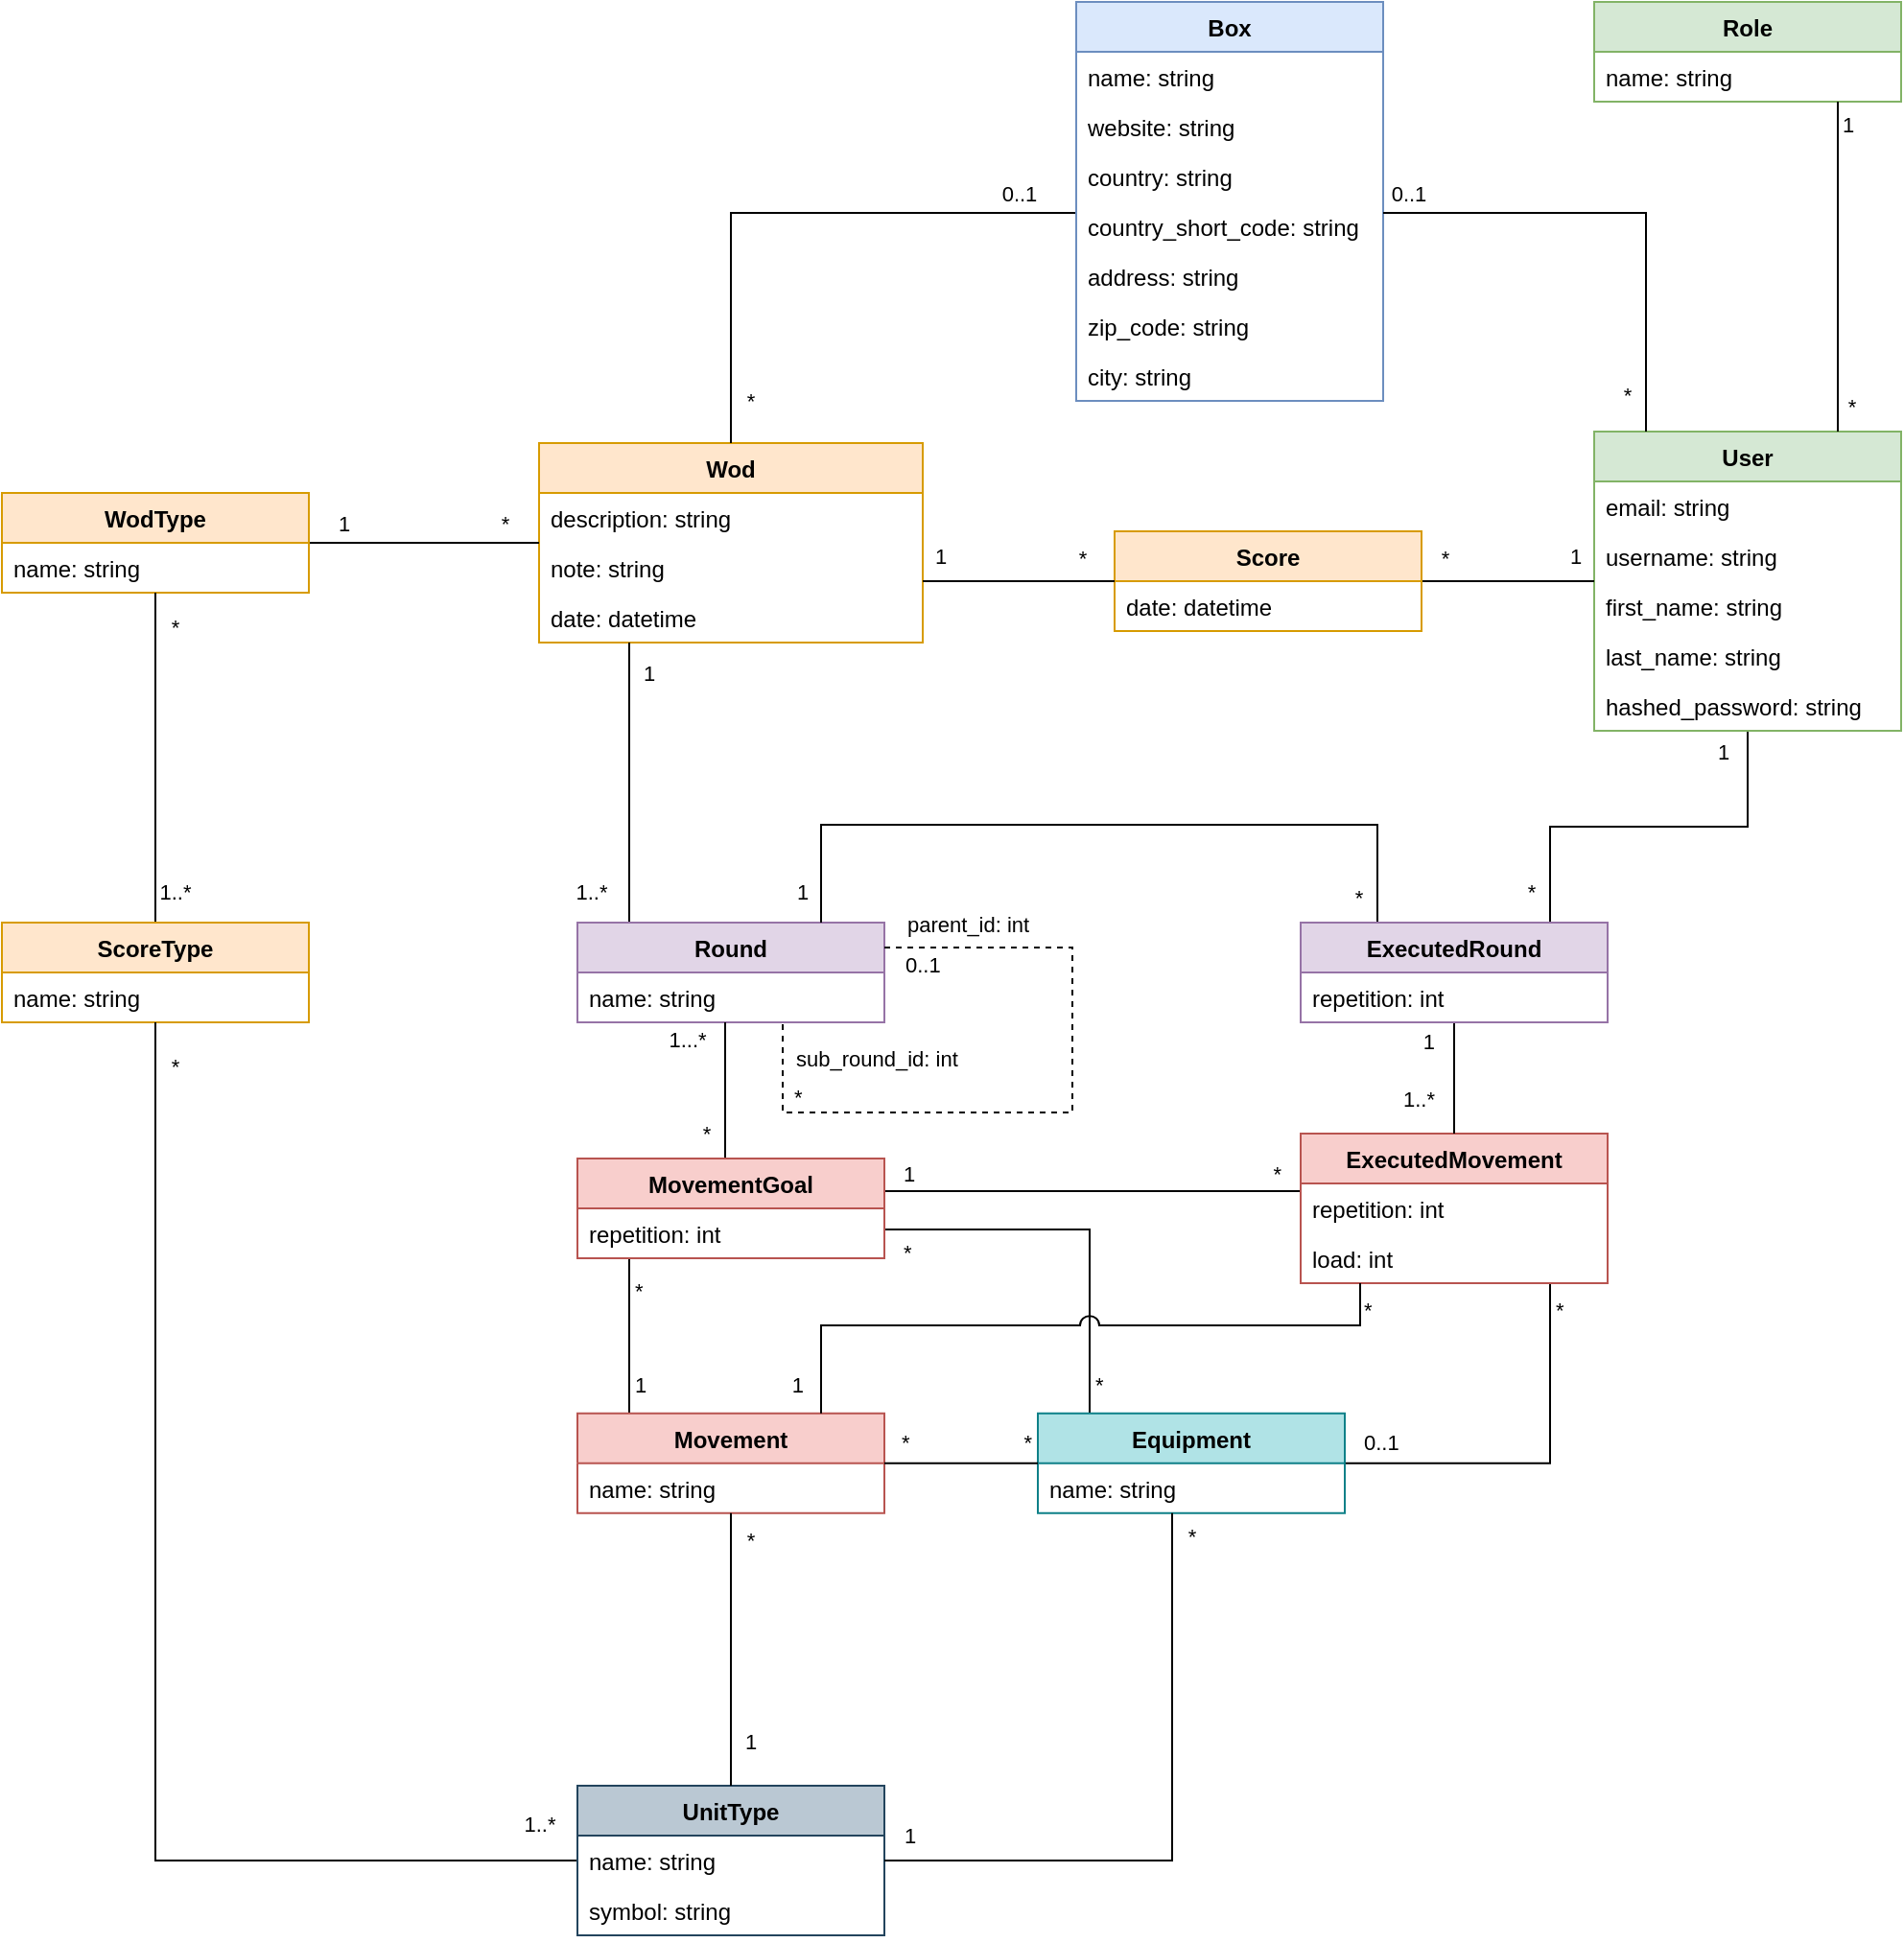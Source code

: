 <mxfile version="14.5.1" type="device"><diagram id="C5RBs43oDa-KdzZeNtuy" name="Page-1"><mxGraphModel dx="2031" dy="1376" grid="1" gridSize="10" guides="1" tooltips="1" connect="1" arrows="1" fold="0" page="1" pageScale="1" pageWidth="1654" pageHeight="1169" math="0" shadow="0"><root><mxCell id="WIyWlLk6GJQsqaUBKTNV-0"/><mxCell id="WIyWlLk6GJQsqaUBKTNV-1" parent="WIyWlLk6GJQsqaUBKTNV-0"/><mxCell id="kVTkiIxJl38OrssJOsB5-0" value="Wod" style="swimlane;fontStyle=1;align=center;verticalAlign=top;childLayout=stackLayout;horizontal=1;startSize=26;horizontalStack=0;resizeParent=1;resizeParentMax=0;resizeLast=0;collapsible=1;marginBottom=0;fillColor=#ffe6cc;strokeColor=#d79b00;" parent="WIyWlLk6GJQsqaUBKTNV-1" vertex="1"><mxGeometry x="612" y="311" width="200" height="104" as="geometry"/></mxCell><mxCell id="kVTkiIxJl38OrssJOsB5-1" value="description: string" style="text;strokeColor=none;fillColor=none;align=left;verticalAlign=top;spacingLeft=4;spacingRight=4;overflow=hidden;rotatable=0;points=[[0,0.5],[1,0.5]];portConstraint=eastwest;" parent="kVTkiIxJl38OrssJOsB5-0" vertex="1"><mxGeometry y="26" width="200" height="26" as="geometry"/></mxCell><mxCell id="kVTkiIxJl38OrssJOsB5-5" value="note: string" style="text;strokeColor=none;fillColor=none;align=left;verticalAlign=top;spacingLeft=4;spacingRight=4;overflow=hidden;rotatable=0;points=[[0,0.5],[1,0.5]];portConstraint=eastwest;" parent="kVTkiIxJl38OrssJOsB5-0" vertex="1"><mxGeometry y="52" width="200" height="26" as="geometry"/></mxCell><mxCell id="kVTkiIxJl38OrssJOsB5-6" value="date: datetime" style="text;strokeColor=none;fillColor=none;align=left;verticalAlign=top;spacingLeft=4;spacingRight=4;overflow=hidden;rotatable=0;points=[[0,0.5],[1,0.5]];portConstraint=eastwest;" parent="kVTkiIxJl38OrssJOsB5-0" vertex="1"><mxGeometry y="78" width="200" height="26" as="geometry"/></mxCell><mxCell id="kVTkiIxJl38OrssJOsB5-22" style="edgeStyle=orthogonalEdgeStyle;rounded=0;orthogonalLoop=1;jettySize=auto;html=1;endArrow=none;endFill=0;" parent="WIyWlLk6GJQsqaUBKTNV-1" source="kVTkiIxJl38OrssJOsB5-7" target="kVTkiIxJl38OrssJOsB5-0" edge="1"><mxGeometry relative="1" as="geometry"/></mxCell><mxCell id="kVTkiIxJl38OrssJOsB5-60" value="*" style="edgeLabel;html=1;align=center;verticalAlign=middle;resizable=0;points=[];" parent="kVTkiIxJl38OrssJOsB5-22" vertex="1" connectable="0"><mxGeometry x="0.764" y="1" relative="1" as="geometry"><mxPoint x="-4" y="-9" as="offset"/></mxGeometry></mxCell><mxCell id="kVTkiIxJl38OrssJOsB5-61" value="1" style="edgeLabel;html=1;align=center;verticalAlign=middle;resizable=0;points=[];" parent="kVTkiIxJl38OrssJOsB5-22" vertex="1" connectable="0"><mxGeometry x="-0.712" y="-1" relative="1" as="geometry"><mxPoint y="-11" as="offset"/></mxGeometry></mxCell><mxCell id="kVTkiIxJl38OrssJOsB5-7" value="WodType" style="swimlane;fontStyle=1;align=center;verticalAlign=top;childLayout=stackLayout;horizontal=1;startSize=26;horizontalStack=0;resizeParent=1;resizeParentMax=0;resizeLast=0;collapsible=1;marginBottom=0;fillColor=#ffe6cc;strokeColor=#d79b00;" parent="WIyWlLk6GJQsqaUBKTNV-1" vertex="1"><mxGeometry x="332" y="337" width="160" height="52" as="geometry"/></mxCell><mxCell id="kVTkiIxJl38OrssJOsB5-8" value="name: string" style="text;strokeColor=none;fillColor=none;align=left;verticalAlign=top;spacingLeft=4;spacingRight=4;overflow=hidden;rotatable=0;points=[[0,0.5],[1,0.5]];portConstraint=eastwest;" parent="kVTkiIxJl38OrssJOsB5-7" vertex="1"><mxGeometry y="26" width="160" height="26" as="geometry"/></mxCell><mxCell id="kVTkiIxJl38OrssJOsB5-21" style="edgeStyle=orthogonalEdgeStyle;rounded=0;orthogonalLoop=1;jettySize=auto;html=1;endArrow=none;endFill=0;" parent="WIyWlLk6GJQsqaUBKTNV-1" source="kVTkiIxJl38OrssJOsB5-11" target="kVTkiIxJl38OrssJOsB5-0" edge="1"><mxGeometry relative="1" as="geometry"><Array as="points"><mxPoint x="659" y="480"/><mxPoint x="659" y="480"/></Array></mxGeometry></mxCell><mxCell id="kVTkiIxJl38OrssJOsB5-66" value="1..*" style="edgeLabel;html=1;align=center;verticalAlign=middle;resizable=0;points=[];imageVerticalAlign=top;imageAspect=1;" parent="kVTkiIxJl38OrssJOsB5-21" vertex="1" connectable="0"><mxGeometry x="-0.776" relative="1" as="geometry"><mxPoint x="-20.03" as="offset"/></mxGeometry></mxCell><mxCell id="kVTkiIxJl38OrssJOsB5-67" value="1" style="edgeLabel;html=1;align=center;verticalAlign=middle;resizable=0;points=[];" parent="kVTkiIxJl38OrssJOsB5-21" vertex="1" connectable="0"><mxGeometry x="0.781" y="-1" relative="1" as="geometry"><mxPoint x="9" as="offset"/></mxGeometry></mxCell><mxCell id="kVTkiIxJl38OrssJOsB5-11" value="Round" style="swimlane;fontStyle=1;align=center;verticalAlign=top;childLayout=stackLayout;horizontal=1;startSize=26;horizontalStack=0;resizeParent=1;resizeParentMax=0;resizeLast=0;collapsible=1;marginBottom=0;fillColor=#e1d5e7;strokeColor=#9673a6;" parent="WIyWlLk6GJQsqaUBKTNV-1" vertex="1"><mxGeometry x="632" y="561" width="160" height="52" as="geometry"><mxRectangle x="402" y="510" width="100" height="26" as="alternateBounds"/></mxGeometry></mxCell><mxCell id="kVTkiIxJl38OrssJOsB5-12" value="name: string" style="text;strokeColor=none;fillColor=none;align=left;verticalAlign=top;spacingLeft=4;spacingRight=4;overflow=hidden;rotatable=0;points=[[0,0.5],[1,0.5]];portConstraint=eastwest;" parent="kVTkiIxJl38OrssJOsB5-11" vertex="1"><mxGeometry y="26" width="160" height="26" as="geometry"/></mxCell><mxCell id="kVTkiIxJl38OrssJOsB5-20" style="edgeStyle=orthogonalEdgeStyle;rounded=0;orthogonalLoop=1;jettySize=auto;html=1;endArrow=none;endFill=0;" parent="WIyWlLk6GJQsqaUBKTNV-1" source="2XhVPzkCQQNxqyrkL1P3-0" target="kVTkiIxJl38OrssJOsB5-70" edge="1"><mxGeometry relative="1" as="geometry"><Array as="points"><mxPoint x="899" y="701"/><mxPoint x="899" y="701"/></Array></mxGeometry></mxCell><mxCell id="kVTkiIxJl38OrssJOsB5-68" value="1" style="edgeLabel;html=1;align=left;verticalAlign=bottom;resizable=0;points=[];" parent="kVTkiIxJl38OrssJOsB5-20" vertex="1" connectable="0"><mxGeometry x="-0.803" y="2" relative="1" as="geometry"><mxPoint x="-13.33" y="1" as="offset"/></mxGeometry></mxCell><mxCell id="kVTkiIxJl38OrssJOsB5-69" value="*" style="edgeLabel;html=1;align=right;verticalAlign=bottom;resizable=0;points=[];" parent="kVTkiIxJl38OrssJOsB5-20" vertex="1" connectable="0"><mxGeometry x="0.84" y="-1" relative="1" as="geometry"><mxPoint x="7.57" y="-2" as="offset"/></mxGeometry></mxCell><mxCell id="2XhVPzkCQQNxqyrkL1P3-4" style="edgeStyle=orthogonalEdgeStyle;rounded=0;orthogonalLoop=1;jettySize=auto;html=1;endArrow=none;endFill=0;" edge="1" parent="WIyWlLk6GJQsqaUBKTNV-1" source="kVTkiIxJl38OrssJOsB5-13" target="2XhVPzkCQQNxqyrkL1P3-0"><mxGeometry relative="1" as="geometry"><Array as="points"><mxPoint x="659" y="781"/><mxPoint x="659" y="781"/></Array></mxGeometry></mxCell><mxCell id="2XhVPzkCQQNxqyrkL1P3-8" value="*" style="edgeLabel;html=1;align=left;verticalAlign=top;resizable=0;points=[];" vertex="1" connectable="0" parent="2XhVPzkCQQNxqyrkL1P3-4"><mxGeometry x="0.859" y="1" relative="1" as="geometry"><mxPoint x="2" y="-1.56" as="offset"/></mxGeometry></mxCell><mxCell id="2XhVPzkCQQNxqyrkL1P3-9" value="1" style="edgeLabel;html=1;align=left;verticalAlign=bottom;resizable=0;points=[];" vertex="1" connectable="0" parent="2XhVPzkCQQNxqyrkL1P3-4"><mxGeometry x="-0.765" y="3" relative="1" as="geometry"><mxPoint x="4" y="2.78" as="offset"/></mxGeometry></mxCell><mxCell id="kVTkiIxJl38OrssJOsB5-13" value="Movement" style="swimlane;fontStyle=1;align=center;verticalAlign=top;childLayout=stackLayout;horizontal=1;startSize=26;horizontalStack=0;resizeParent=1;resizeParentMax=0;resizeLast=0;collapsible=1;marginBottom=0;fillColor=#f8cecc;strokeColor=#b85450;" parent="WIyWlLk6GJQsqaUBKTNV-1" vertex="1"><mxGeometry x="632" y="816.89" width="160" height="52" as="geometry"/></mxCell><mxCell id="kVTkiIxJl38OrssJOsB5-14" value="name: string" style="text;strokeColor=none;fillColor=none;align=left;verticalAlign=top;spacingLeft=4;spacingRight=4;overflow=hidden;rotatable=0;points=[[0,0.5],[1,0.5]];portConstraint=eastwest;" parent="kVTkiIxJl38OrssJOsB5-13" vertex="1"><mxGeometry y="26" width="160" height="26" as="geometry"/></mxCell><mxCell id="2XhVPzkCQQNxqyrkL1P3-5" style="edgeStyle=orthogonalEdgeStyle;rounded=0;orthogonalLoop=1;jettySize=auto;html=1;endArrow=none;endFill=0;jumpStyle=arc;jumpSize=10;" edge="1" parent="WIyWlLk6GJQsqaUBKTNV-1" source="kVTkiIxJl38OrssJOsB5-16" target="2XhVPzkCQQNxqyrkL1P3-0"><mxGeometry relative="1" as="geometry"><Array as="points"><mxPoint x="899" y="721"/></Array></mxGeometry></mxCell><mxCell id="2XhVPzkCQQNxqyrkL1P3-6" value="*" style="edgeLabel;html=1;align=left;verticalAlign=bottom;resizable=0;points=[];" vertex="1" connectable="0" parent="2XhVPzkCQQNxqyrkL1P3-5"><mxGeometry x="-0.5" y="5" relative="1" as="geometry"><mxPoint x="6.0" y="43.78" as="offset"/></mxGeometry></mxCell><mxCell id="2XhVPzkCQQNxqyrkL1P3-7" value="*" style="edgeLabel;html=1;align=left;verticalAlign=top;resizable=0;points=[];" vertex="1" connectable="0" parent="2XhVPzkCQQNxqyrkL1P3-5"><mxGeometry x="0.954" y="-1" relative="1" as="geometry"><mxPoint x="2.65" as="offset"/></mxGeometry></mxCell><mxCell id="2XhVPzkCQQNxqyrkL1P3-27" style="edgeStyle=orthogonalEdgeStyle;rounded=0;jumpStyle=arc;jumpSize=10;orthogonalLoop=1;jettySize=auto;html=1;endArrow=none;endFill=0;" edge="1" parent="WIyWlLk6GJQsqaUBKTNV-1" source="kVTkiIxJl38OrssJOsB5-16" target="kVTkiIxJl38OrssJOsB5-70"><mxGeometry relative="1" as="geometry"><Array as="points"><mxPoint x="1139" y="843"/></Array></mxGeometry></mxCell><mxCell id="2XhVPzkCQQNxqyrkL1P3-28" value="0..1" style="edgeLabel;html=1;align=left;verticalAlign=bottom;resizable=0;points=[];" vertex="1" connectable="0" parent="2XhVPzkCQQNxqyrkL1P3-27"><mxGeometry x="-0.843" y="2" relative="1" as="geometry"><mxPoint x="-7.67" y="-0.9" as="offset"/></mxGeometry></mxCell><mxCell id="2XhVPzkCQQNxqyrkL1P3-29" value="*" style="edgeLabel;html=1;align=left;verticalAlign=top;resizable=0;points=[];" vertex="1" connectable="0" parent="2XhVPzkCQQNxqyrkL1P3-27"><mxGeometry x="0.888" y="2" relative="1" as="geometry"><mxPoint x="3" y="-10.23" as="offset"/></mxGeometry></mxCell><mxCell id="kVTkiIxJl38OrssJOsB5-16" value="Equipment" style="swimlane;fontStyle=1;align=center;verticalAlign=top;childLayout=stackLayout;horizontal=1;startSize=26;horizontalStack=0;resizeParent=1;resizeParentMax=0;resizeLast=0;collapsible=1;marginBottom=0;fillColor=#b0e3e6;strokeColor=#0e8088;" parent="WIyWlLk6GJQsqaUBKTNV-1" vertex="1"><mxGeometry x="872" y="816.89" width="160" height="52" as="geometry"/></mxCell><mxCell id="kVTkiIxJl38OrssJOsB5-17" value="name: string" style="text;strokeColor=none;fillColor=none;align=left;verticalAlign=top;spacingLeft=4;spacingRight=4;overflow=hidden;rotatable=0;points=[[0,0.5],[1,0.5]];portConstraint=eastwest;" parent="kVTkiIxJl38OrssJOsB5-16" vertex="1"><mxGeometry y="26" width="160" height="26" as="geometry"/></mxCell><mxCell id="kVTkiIxJl38OrssJOsB5-19" style="edgeStyle=orthogonalEdgeStyle;rounded=0;orthogonalLoop=1;jettySize=auto;html=1;endArrow=none;endFill=0;" parent="WIyWlLk6GJQsqaUBKTNV-1" source="kVTkiIxJl38OrssJOsB5-16" target="kVTkiIxJl38OrssJOsB5-13" edge="1"><mxGeometry relative="1" as="geometry"><mxPoint x="812" y="855.89" as="targetPoint"/></mxGeometry></mxCell><mxCell id="kVTkiIxJl38OrssJOsB5-77" value="*" style="edgeLabel;html=1;align=right;verticalAlign=bottom;resizable=0;points=[];" parent="kVTkiIxJl38OrssJOsB5-19" vertex="1" connectable="0"><mxGeometry x="-0.642" y="1" relative="1" as="geometry"><mxPoint x="12.33" y="-3.89" as="offset"/></mxGeometry></mxCell><mxCell id="kVTkiIxJl38OrssJOsB5-78" value="*" style="edgeLabel;html=1;align=left;verticalAlign=bottom;resizable=0;points=[];" parent="kVTkiIxJl38OrssJOsB5-19" vertex="1" connectable="0"><mxGeometry x="0.842" relative="1" as="geometry"><mxPoint y="-2.89" as="offset"/></mxGeometry></mxCell><mxCell id="2XhVPzkCQQNxqyrkL1P3-21" style="edgeStyle=orthogonalEdgeStyle;rounded=0;jumpStyle=arc;jumpSize=10;orthogonalLoop=1;jettySize=auto;html=1;endArrow=none;endFill=0;" edge="1" parent="WIyWlLk6GJQsqaUBKTNV-1" source="kVTkiIxJl38OrssJOsB5-24" target="2XhVPzkCQQNxqyrkL1P3-13"><mxGeometry relative="1" as="geometry"><Array as="points"><mxPoint x="1242" y="511"/><mxPoint x="1139" y="511"/></Array></mxGeometry></mxCell><mxCell id="2XhVPzkCQQNxqyrkL1P3-24" value="*" style="edgeLabel;html=1;align=center;verticalAlign=middle;resizable=0;points=[];" vertex="1" connectable="0" parent="2XhVPzkCQQNxqyrkL1P3-21"><mxGeometry x="0.835" y="-1" relative="1" as="geometry"><mxPoint x="-9.03" as="offset"/></mxGeometry></mxCell><mxCell id="2XhVPzkCQQNxqyrkL1P3-25" value="1" style="edgeLabel;html=1;align=center;verticalAlign=middle;resizable=0;points=[];" vertex="1" connectable="0" parent="2XhVPzkCQQNxqyrkL1P3-21"><mxGeometry x="-0.893" y="-1" relative="1" as="geometry"><mxPoint x="-12" as="offset"/></mxGeometry></mxCell><mxCell id="kVTkiIxJl38OrssJOsB5-24" value="User" style="swimlane;fontStyle=1;align=center;verticalAlign=top;childLayout=stackLayout;horizontal=1;startSize=26;horizontalStack=0;resizeParent=1;resizeParentMax=0;resizeLast=0;collapsible=1;marginBottom=0;fillColor=#d5e8d4;strokeColor=#82b366;" parent="WIyWlLk6GJQsqaUBKTNV-1" vertex="1"><mxGeometry x="1162" y="305" width="160" height="156" as="geometry"/></mxCell><mxCell id="kVTkiIxJl38OrssJOsB5-25" value="email: string" style="text;strokeColor=none;fillColor=none;align=left;verticalAlign=top;spacingLeft=4;spacingRight=4;overflow=hidden;rotatable=0;points=[[0,0.5],[1,0.5]];portConstraint=eastwest;" parent="kVTkiIxJl38OrssJOsB5-24" vertex="1"><mxGeometry y="26" width="160" height="26" as="geometry"/></mxCell><mxCell id="kVTkiIxJl38OrssJOsB5-26" value="username: string" style="text;strokeColor=none;fillColor=none;align=left;verticalAlign=top;spacingLeft=4;spacingRight=4;overflow=hidden;rotatable=0;points=[[0,0.5],[1,0.5]];portConstraint=eastwest;" parent="kVTkiIxJl38OrssJOsB5-24" vertex="1"><mxGeometry y="52" width="160" height="26" as="geometry"/></mxCell><mxCell id="kVTkiIxJl38OrssJOsB5-27" value="first_name: string" style="text;strokeColor=none;fillColor=none;align=left;verticalAlign=top;spacingLeft=4;spacingRight=4;overflow=hidden;rotatable=0;points=[[0,0.5],[1,0.5]];portConstraint=eastwest;" parent="kVTkiIxJl38OrssJOsB5-24" vertex="1"><mxGeometry y="78" width="160" height="26" as="geometry"/></mxCell><mxCell id="kVTkiIxJl38OrssJOsB5-28" value="last_name: string" style="text;strokeColor=none;fillColor=none;align=left;verticalAlign=top;spacingLeft=4;spacingRight=4;overflow=hidden;rotatable=0;points=[[0,0.5],[1,0.5]];portConstraint=eastwest;" parent="kVTkiIxJl38OrssJOsB5-24" vertex="1"><mxGeometry y="104" width="160" height="26" as="geometry"/></mxCell><mxCell id="kVTkiIxJl38OrssJOsB5-29" value="hashed_password: string" style="text;strokeColor=none;fillColor=none;align=left;verticalAlign=top;spacingLeft=4;spacingRight=4;overflow=hidden;rotatable=0;points=[[0,0.5],[1,0.5]];portConstraint=eastwest;" parent="kVTkiIxJl38OrssJOsB5-24" vertex="1"><mxGeometry y="130" width="160" height="26" as="geometry"/></mxCell><mxCell id="kVTkiIxJl38OrssJOsB5-53" style="edgeStyle=orthogonalEdgeStyle;rounded=0;orthogonalLoop=1;jettySize=auto;html=1;endArrow=none;endFill=0;" parent="WIyWlLk6GJQsqaUBKTNV-1" source="kVTkiIxJl38OrssJOsB5-30" target="kVTkiIxJl38OrssJOsB5-0" edge="1"><mxGeometry relative="1" as="geometry"><Array as="points"><mxPoint x="712" y="191"/></Array></mxGeometry></mxCell><mxCell id="bQeuPxTgVDy3adbS6RlS-16" value="*" style="edgeLabel;html=1;align=center;verticalAlign=middle;resizable=0;points=[];" parent="kVTkiIxJl38OrssJOsB5-53" vertex="1" connectable="0"><mxGeometry x="0.87" y="1" relative="1" as="geometry"><mxPoint x="8.97" y="-2.63" as="offset"/></mxGeometry></mxCell><mxCell id="bQeuPxTgVDy3adbS6RlS-17" value="0..1" style="edgeLabel;html=1;align=center;verticalAlign=middle;resizable=0;points=[];" parent="kVTkiIxJl38OrssJOsB5-53" vertex="1" connectable="0"><mxGeometry x="-0.795" y="-1" relative="1" as="geometry"><mxPoint y="-9.03" as="offset"/></mxGeometry></mxCell><mxCell id="kVTkiIxJl38OrssJOsB5-30" value="Box" style="swimlane;fontStyle=1;align=center;verticalAlign=top;childLayout=stackLayout;horizontal=1;startSize=26;horizontalStack=0;resizeParent=1;resizeParentMax=0;resizeLast=0;collapsible=1;marginBottom=0;fillColor=#dae8fc;strokeColor=#6c8ebf;" parent="WIyWlLk6GJQsqaUBKTNV-1" vertex="1"><mxGeometry x="892" y="81" width="160" height="208" as="geometry"/></mxCell><mxCell id="kVTkiIxJl38OrssJOsB5-31" value="name: string" style="text;strokeColor=none;fillColor=none;align=left;verticalAlign=top;spacingLeft=4;spacingRight=4;overflow=hidden;rotatable=0;points=[[0,0.5],[1,0.5]];portConstraint=eastwest;" parent="kVTkiIxJl38OrssJOsB5-30" vertex="1"><mxGeometry y="26" width="160" height="26" as="geometry"/></mxCell><mxCell id="kVTkiIxJl38OrssJOsB5-32" value="website: string" style="text;strokeColor=none;fillColor=none;align=left;verticalAlign=top;spacingLeft=4;spacingRight=4;overflow=hidden;rotatable=0;points=[[0,0.5],[1,0.5]];portConstraint=eastwest;" parent="kVTkiIxJl38OrssJOsB5-30" vertex="1"><mxGeometry y="52" width="160" height="26" as="geometry"/></mxCell><mxCell id="kVTkiIxJl38OrssJOsB5-33" value="country: string" style="text;strokeColor=none;fillColor=none;align=left;verticalAlign=top;spacingLeft=4;spacingRight=4;overflow=hidden;rotatable=0;points=[[0,0.5],[1,0.5]];portConstraint=eastwest;" parent="kVTkiIxJl38OrssJOsB5-30" vertex="1"><mxGeometry y="78" width="160" height="26" as="geometry"/></mxCell><mxCell id="kVTkiIxJl38OrssJOsB5-34" value="country_short_code: string" style="text;strokeColor=none;fillColor=none;align=left;verticalAlign=top;spacingLeft=4;spacingRight=4;overflow=hidden;rotatable=0;points=[[0,0.5],[1,0.5]];portConstraint=eastwest;" parent="kVTkiIxJl38OrssJOsB5-30" vertex="1"><mxGeometry y="104" width="160" height="26" as="geometry"/></mxCell><mxCell id="kVTkiIxJl38OrssJOsB5-35" value="address: string" style="text;strokeColor=none;fillColor=none;align=left;verticalAlign=top;spacingLeft=4;spacingRight=4;overflow=hidden;rotatable=0;points=[[0,0.5],[1,0.5]];portConstraint=eastwest;" parent="kVTkiIxJl38OrssJOsB5-30" vertex="1"><mxGeometry y="130" width="160" height="26" as="geometry"/></mxCell><mxCell id="kVTkiIxJl38OrssJOsB5-36" value="zip_code: string" style="text;strokeColor=none;fillColor=none;align=left;verticalAlign=top;spacingLeft=4;spacingRight=4;overflow=hidden;rotatable=0;points=[[0,0.5],[1,0.5]];portConstraint=eastwest;" parent="kVTkiIxJl38OrssJOsB5-30" vertex="1"><mxGeometry y="156" width="160" height="26" as="geometry"/></mxCell><mxCell id="kVTkiIxJl38OrssJOsB5-37" value="city: string" style="text;strokeColor=none;fillColor=none;align=left;verticalAlign=top;spacingLeft=4;spacingRight=4;overflow=hidden;rotatable=0;points=[[0,0.5],[1,0.5]];portConstraint=eastwest;" parent="kVTkiIxJl38OrssJOsB5-30" vertex="1"><mxGeometry y="182" width="160" height="26" as="geometry"/></mxCell><mxCell id="kVTkiIxJl38OrssJOsB5-38" style="edgeStyle=orthogonalEdgeStyle;rounded=0;orthogonalLoop=1;jettySize=auto;html=1;endArrow=none;endFill=0;" parent="WIyWlLk6GJQsqaUBKTNV-1" source="kVTkiIxJl38OrssJOsB5-30" target="kVTkiIxJl38OrssJOsB5-24" edge="1"><mxGeometry relative="1" as="geometry"><Array as="points"><mxPoint x="1189" y="191"/></Array></mxGeometry></mxCell><mxCell id="bQeuPxTgVDy3adbS6RlS-14" value="0..1" style="edgeLabel;html=1;align=center;verticalAlign=middle;resizable=0;points=[];" parent="kVTkiIxJl38OrssJOsB5-38" vertex="1" connectable="0"><mxGeometry x="-0.643" relative="1" as="geometry"><mxPoint x="-32.57" y="-10.03" as="offset"/></mxGeometry></mxCell><mxCell id="bQeuPxTgVDy3adbS6RlS-15" value="*" style="edgeLabel;html=1;align=center;verticalAlign=middle;resizable=0;points=[];" parent="kVTkiIxJl38OrssJOsB5-38" vertex="1" connectable="0"><mxGeometry x="0.849" y="2" relative="1" as="geometry"><mxPoint x="-12" as="offset"/></mxGeometry></mxCell><mxCell id="kVTkiIxJl38OrssJOsB5-39" style="edgeStyle=orthogonalEdgeStyle;rounded=0;orthogonalLoop=1;jettySize=auto;html=1;endArrow=none;endFill=0;" parent="WIyWlLk6GJQsqaUBKTNV-1" source="kVTkiIxJl38OrssJOsB5-24" target="kVTkiIxJl38OrssJOsB5-40" edge="1"><mxGeometry relative="1" as="geometry"/></mxCell><mxCell id="bQeuPxTgVDy3adbS6RlS-19" value="1" style="edgeLabel;html=1;align=center;verticalAlign=middle;resizable=0;points=[];" parent="kVTkiIxJl38OrssJOsB5-39" vertex="1" connectable="0"><mxGeometry x="-0.235" y="-2" relative="1" as="geometry"><mxPoint x="24.29" y="-11" as="offset"/></mxGeometry></mxCell><mxCell id="bQeuPxTgVDy3adbS6RlS-20" value="*" style="edgeLabel;html=1;align=center;verticalAlign=middle;resizable=0;points=[];" parent="kVTkiIxJl38OrssJOsB5-39" vertex="1" connectable="0"><mxGeometry x="0.73" y="-2" relative="1" as="geometry"><mxPoint y="-10" as="offset"/></mxGeometry></mxCell><mxCell id="kVTkiIxJl38OrssJOsB5-40" value="Score" style="swimlane;fontStyle=1;align=center;verticalAlign=top;childLayout=stackLayout;horizontal=1;startSize=26;horizontalStack=0;resizeParent=1;resizeParentMax=0;resizeLast=0;collapsible=1;marginBottom=0;fillColor=#ffe6cc;strokeColor=#d79b00;" parent="WIyWlLk6GJQsqaUBKTNV-1" vertex="1"><mxGeometry x="912" y="357" width="160" height="52" as="geometry"/></mxCell><mxCell id="kVTkiIxJl38OrssJOsB5-41" value="date: datetime" style="text;strokeColor=none;fillColor=none;align=left;verticalAlign=top;spacingLeft=4;spacingRight=4;overflow=hidden;rotatable=0;points=[[0,0.5],[1,0.5]];portConstraint=eastwest;" parent="kVTkiIxJl38OrssJOsB5-40" vertex="1"><mxGeometry y="26" width="160" height="26" as="geometry"/></mxCell><mxCell id="kVTkiIxJl38OrssJOsB5-44" style="edgeStyle=orthogonalEdgeStyle;rounded=0;orthogonalLoop=1;jettySize=auto;html=1;endArrow=none;endFill=0;" parent="WIyWlLk6GJQsqaUBKTNV-1" source="kVTkiIxJl38OrssJOsB5-40" target="kVTkiIxJl38OrssJOsB5-0" edge="1"><mxGeometry relative="1" as="geometry"><mxPoint x="872" y="386" as="sourcePoint"/><Array as="points"><mxPoint x="829" y="383"/><mxPoint x="829" y="383"/></Array></mxGeometry></mxCell><mxCell id="bQeuPxTgVDy3adbS6RlS-18" value="1" style="edgeLabel;html=1;align=center;verticalAlign=middle;resizable=0;points=[];" parent="kVTkiIxJl38OrssJOsB5-44" vertex="1" connectable="0"><mxGeometry x="0.831" y="-1" relative="1" as="geometry"><mxPoint y="-12" as="offset"/></mxGeometry></mxCell><mxCell id="bQeuPxTgVDy3adbS6RlS-21" value="*" style="edgeLabel;html=1;align=center;verticalAlign=middle;resizable=0;points=[];" parent="kVTkiIxJl38OrssJOsB5-44" vertex="1" connectable="0"><mxGeometry x="-0.744" y="-1" relative="1" as="geometry"><mxPoint x="-4.67" y="-11" as="offset"/></mxGeometry></mxCell><mxCell id="kVTkiIxJl38OrssJOsB5-52" style="edgeStyle=orthogonalEdgeStyle;rounded=0;orthogonalLoop=1;jettySize=auto;html=1;endArrow=none;endFill=0;" parent="WIyWlLk6GJQsqaUBKTNV-1" source="kVTkiIxJl38OrssJOsB5-45" target="kVTkiIxJl38OrssJOsB5-7" edge="1"><mxGeometry relative="1" as="geometry"/></mxCell><mxCell id="kVTkiIxJl38OrssJOsB5-62" value="1..*" style="edgeLabel;html=1;align=center;verticalAlign=middle;resizable=0;points=[];" parent="kVTkiIxJl38OrssJOsB5-52" vertex="1" connectable="0"><mxGeometry x="-0.808" y="-1" relative="1" as="geometry"><mxPoint x="9" as="offset"/></mxGeometry></mxCell><mxCell id="kVTkiIxJl38OrssJOsB5-63" value="*" style="edgeLabel;html=1;align=center;verticalAlign=middle;resizable=0;points=[];" parent="kVTkiIxJl38OrssJOsB5-52" vertex="1" connectable="0"><mxGeometry x="0.796" relative="1" as="geometry"><mxPoint x="10" as="offset"/></mxGeometry></mxCell><mxCell id="kVTkiIxJl38OrssJOsB5-45" value="ScoreType" style="swimlane;fontStyle=1;align=center;verticalAlign=top;childLayout=stackLayout;horizontal=1;startSize=26;horizontalStack=0;resizeParent=1;resizeParentMax=0;resizeLast=0;collapsible=1;marginBottom=0;fillColor=#ffe6cc;strokeColor=#d79b00;" parent="WIyWlLk6GJQsqaUBKTNV-1" vertex="1"><mxGeometry x="332" y="561" width="160" height="52" as="geometry"><mxRectangle x="102" y="510" width="90" height="26" as="alternateBounds"/></mxGeometry></mxCell><mxCell id="kVTkiIxJl38OrssJOsB5-46" value="name: string" style="text;strokeColor=none;fillColor=none;align=left;verticalAlign=top;spacingLeft=4;spacingRight=4;overflow=hidden;rotatable=0;points=[[0,0.5],[1,0.5]];portConstraint=eastwest;" parent="kVTkiIxJl38OrssJOsB5-45" vertex="1"><mxGeometry y="26" width="160" height="26" as="geometry"/></mxCell><mxCell id="kVTkiIxJl38OrssJOsB5-51" style="edgeStyle=orthogonalEdgeStyle;rounded=0;orthogonalLoop=1;jettySize=auto;html=1;endArrow=none;endFill=0;" parent="WIyWlLk6GJQsqaUBKTNV-1" source="kVTkiIxJl38OrssJOsB5-54" target="kVTkiIxJl38OrssJOsB5-45" edge="1"><mxGeometry relative="1" as="geometry"><mxPoint x="412" y="816.89" as="sourcePoint"/></mxGeometry></mxCell><mxCell id="kVTkiIxJl38OrssJOsB5-64" value="1..*" style="edgeLabel;html=1;align=center;verticalAlign=middle;resizable=0;points=[];" parent="kVTkiIxJl38OrssJOsB5-51" vertex="1" connectable="0"><mxGeometry x="-0.809" relative="1" as="geometry"><mxPoint x="42.5" y="-19" as="offset"/></mxGeometry></mxCell><mxCell id="kVTkiIxJl38OrssJOsB5-65" value="*" style="edgeLabel;html=1;align=center;verticalAlign=middle;resizable=0;points=[];" parent="kVTkiIxJl38OrssJOsB5-51" vertex="1" connectable="0"><mxGeometry x="0.819" y="-1" relative="1" as="geometry"><mxPoint x="9" y="-36.5" as="offset"/></mxGeometry></mxCell><mxCell id="kVTkiIxJl38OrssJOsB5-54" value="UnitType" style="swimlane;fontStyle=1;align=center;verticalAlign=top;childLayout=stackLayout;horizontal=1;startSize=26;horizontalStack=0;resizeParent=1;resizeParentMax=0;resizeLast=0;collapsible=1;marginBottom=0;fillColor=#bac8d3;strokeColor=#23445d;" parent="WIyWlLk6GJQsqaUBKTNV-1" vertex="1"><mxGeometry x="632" y="1011" width="160" height="78" as="geometry"/></mxCell><mxCell id="kVTkiIxJl38OrssJOsB5-55" value="name: string" style="text;strokeColor=none;fillColor=none;align=left;verticalAlign=top;spacingLeft=4;spacingRight=4;overflow=hidden;rotatable=0;points=[[0,0.5],[1,0.5]];portConstraint=eastwest;" parent="kVTkiIxJl38OrssJOsB5-54" vertex="1"><mxGeometry y="26" width="160" height="26" as="geometry"/></mxCell><mxCell id="kVTkiIxJl38OrssJOsB5-56" value="symbol: string" style="text;strokeColor=none;fillColor=none;align=left;verticalAlign=top;spacingLeft=4;spacingRight=4;overflow=hidden;rotatable=0;points=[[0,0.5],[1,0.5]];portConstraint=eastwest;" parent="kVTkiIxJl38OrssJOsB5-54" vertex="1"><mxGeometry y="52" width="160" height="26" as="geometry"/></mxCell><mxCell id="kVTkiIxJl38OrssJOsB5-58" style="edgeStyle=orthogonalEdgeStyle;rounded=0;orthogonalLoop=1;jettySize=auto;html=1;endArrow=none;endFill=0;jumpStyle=arc;jumpSize=10;" parent="WIyWlLk6GJQsqaUBKTNV-1" source="kVTkiIxJl38OrssJOsB5-54" target="kVTkiIxJl38OrssJOsB5-13" edge="1"><mxGeometry relative="1" as="geometry"><mxPoint x="642" y="1015.89" as="sourcePoint"/><mxPoint x="512" y="878.89" as="targetPoint"/><Array as="points"/></mxGeometry></mxCell><mxCell id="kVTkiIxJl38OrssJOsB5-79" value="1" style="edgeLabel;html=1;align=center;verticalAlign=middle;resizable=0;points=[];" parent="kVTkiIxJl38OrssJOsB5-58" vertex="1" connectable="0"><mxGeometry x="-0.667" y="-2" relative="1" as="geometry"><mxPoint x="8" as="offset"/></mxGeometry></mxCell><mxCell id="kVTkiIxJl38OrssJOsB5-80" value="*" style="edgeLabel;html=1;align=center;verticalAlign=middle;resizable=0;points=[];" parent="kVTkiIxJl38OrssJOsB5-58" vertex="1" connectable="0"><mxGeometry x="0.809" y="-2" relative="1" as="geometry"><mxPoint x="8" as="offset"/></mxGeometry></mxCell><mxCell id="kVTkiIxJl38OrssJOsB5-59" style="edgeStyle=orthogonalEdgeStyle;rounded=0;orthogonalLoop=1;jettySize=auto;html=1;endArrow=none;endFill=0;" parent="WIyWlLk6GJQsqaUBKTNV-1" source="kVTkiIxJl38OrssJOsB5-54" target="kVTkiIxJl38OrssJOsB5-16" edge="1"><mxGeometry relative="1" as="geometry"><mxPoint x="652" y="1025.89" as="sourcePoint"/><mxPoint x="522" y="888.89" as="targetPoint"/><Array as="points"><mxPoint x="942" y="1050"/></Array></mxGeometry></mxCell><mxCell id="bQeuPxTgVDy3adbS6RlS-9" value="1" style="edgeLabel;html=1;align=center;verticalAlign=middle;resizable=0;points=[];" parent="kVTkiIxJl38OrssJOsB5-59" vertex="1" connectable="0"><mxGeometry x="-0.787" y="-2" relative="1" as="geometry"><mxPoint x="-22.5" y="-15" as="offset"/></mxGeometry></mxCell><mxCell id="bQeuPxTgVDy3adbS6RlS-11" value="*" style="edgeLabel;html=1;align=center;verticalAlign=middle;resizable=0;points=[];" parent="kVTkiIxJl38OrssJOsB5-59" vertex="1" connectable="0"><mxGeometry x="0.937" y="-1" relative="1" as="geometry"><mxPoint x="9" y="1.67" as="offset"/></mxGeometry></mxCell><mxCell id="kVTkiIxJl38OrssJOsB5-70" value="ExecutedMovement" style="swimlane;fontStyle=1;align=center;verticalAlign=top;childLayout=stackLayout;horizontal=1;startSize=26;horizontalStack=0;resizeParent=1;resizeParentMax=0;resizeLast=0;collapsible=1;marginBottom=0;fillColor=#f8cecc;strokeColor=#b85450;" parent="WIyWlLk6GJQsqaUBKTNV-1" vertex="1"><mxGeometry x="1009" y="671" width="160" height="78" as="geometry"/></mxCell><mxCell id="kVTkiIxJl38OrssJOsB5-71" value="repetition: int" style="text;strokeColor=none;fillColor=none;align=left;verticalAlign=top;spacingLeft=4;spacingRight=4;overflow=hidden;rotatable=0;points=[[0,0.5],[1,0.5]];portConstraint=eastwest;" parent="kVTkiIxJl38OrssJOsB5-70" vertex="1"><mxGeometry y="26" width="160" height="26" as="geometry"/></mxCell><mxCell id="bQeuPxTgVDy3adbS6RlS-22" value="load: int" style="text;strokeColor=none;fillColor=none;align=left;verticalAlign=top;spacingLeft=4;spacingRight=4;overflow=hidden;rotatable=0;points=[[0,0.5],[1,0.5]];portConstraint=eastwest;" parent="kVTkiIxJl38OrssJOsB5-70" vertex="1"><mxGeometry y="52" width="160" height="26" as="geometry"/></mxCell><mxCell id="kVTkiIxJl38OrssJOsB5-73" style="edgeStyle=orthogonalEdgeStyle;rounded=0;orthogonalLoop=1;jettySize=auto;html=1;endArrow=none;endFill=0;" parent="WIyWlLk6GJQsqaUBKTNV-1" source="kVTkiIxJl38OrssJOsB5-70" target="2XhVPzkCQQNxqyrkL1P3-13" edge="1"><mxGeometry relative="1" as="geometry"><mxPoint x="712" y="662" as="targetPoint"/></mxGeometry></mxCell><mxCell id="kVTkiIxJl38OrssJOsB5-75" value="1" style="edgeLabel;html=1;align=right;verticalAlign=top;resizable=0;points=[];" parent="kVTkiIxJl38OrssJOsB5-73" vertex="1" connectable="0"><mxGeometry x="0.724" y="-1" relative="1" as="geometry"><mxPoint x="-11" y="-11" as="offset"/></mxGeometry></mxCell><mxCell id="kVTkiIxJl38OrssJOsB5-76" value="1..*" style="edgeLabel;html=1;align=right;verticalAlign=bottom;resizable=0;points=[];" parent="kVTkiIxJl38OrssJOsB5-73" vertex="1" connectable="0"><mxGeometry x="-0.655" y="1" relative="1" as="geometry"><mxPoint x="-9" as="offset"/></mxGeometry></mxCell><mxCell id="bQeuPxTgVDy3adbS6RlS-23" value="Role" style="swimlane;fontStyle=1;align=center;verticalAlign=top;childLayout=stackLayout;horizontal=1;startSize=26;horizontalStack=0;resizeParent=1;resizeParentMax=0;resizeLast=0;collapsible=1;marginBottom=0;fillColor=#d5e8d4;strokeColor=#82b366;" parent="WIyWlLk6GJQsqaUBKTNV-1" vertex="1"><mxGeometry x="1162" y="81" width="160" height="52" as="geometry"/></mxCell><mxCell id="bQeuPxTgVDy3adbS6RlS-24" value="name: string" style="text;strokeColor=none;fillColor=none;align=left;verticalAlign=top;spacingLeft=4;spacingRight=4;overflow=hidden;rotatable=0;points=[[0,0.5],[1,0.5]];portConstraint=eastwest;" parent="bQeuPxTgVDy3adbS6RlS-23" vertex="1"><mxGeometry y="26" width="160" height="26" as="geometry"/></mxCell><mxCell id="bQeuPxTgVDy3adbS6RlS-29" style="edgeStyle=orthogonalEdgeStyle;rounded=0;orthogonalLoop=1;jettySize=auto;html=1;endArrow=none;endFill=0;" parent="WIyWlLk6GJQsqaUBKTNV-1" source="bQeuPxTgVDy3adbS6RlS-23" target="kVTkiIxJl38OrssJOsB5-24" edge="1"><mxGeometry relative="1" as="geometry"><Array as="points"><mxPoint x="1289" y="221"/><mxPoint x="1289" y="221"/></Array></mxGeometry></mxCell><mxCell id="bQeuPxTgVDy3adbS6RlS-30" value="1" style="edgeLabel;html=1;align=center;verticalAlign=middle;resizable=0;points=[];" parent="bQeuPxTgVDy3adbS6RlS-29" vertex="1" connectable="0"><mxGeometry x="-0.763" relative="1" as="geometry"><mxPoint x="4.33" y="-9" as="offset"/></mxGeometry></mxCell><mxCell id="bQeuPxTgVDy3adbS6RlS-31" value="*" style="edgeLabel;html=1;align=center;verticalAlign=middle;resizable=0;points=[];" parent="bQeuPxTgVDy3adbS6RlS-29" vertex="1" connectable="0"><mxGeometry x="0.807" y="1" relative="1" as="geometry"><mxPoint x="6" y="2.76" as="offset"/></mxGeometry></mxCell><mxCell id="2XhVPzkCQQNxqyrkL1P3-3" style="edgeStyle=orthogonalEdgeStyle;rounded=0;orthogonalLoop=1;jettySize=auto;html=1;exitX=0.5;exitY=0;exitDx=0;exitDy=0;endArrow=none;endFill=0;" edge="1" parent="WIyWlLk6GJQsqaUBKTNV-1" source="2XhVPzkCQQNxqyrkL1P3-0" target="kVTkiIxJl38OrssJOsB5-11"><mxGeometry relative="1" as="geometry"><Array as="points"><mxPoint x="709" y="684"/></Array></mxGeometry></mxCell><mxCell id="2XhVPzkCQQNxqyrkL1P3-10" value="*" style="edgeLabel;html=1;align=center;verticalAlign=middle;resizable=0;points=[];" vertex="1" connectable="0" parent="2XhVPzkCQQNxqyrkL1P3-3"><mxGeometry x="-0.842" y="-1" relative="1" as="geometry"><mxPoint x="-11.03" y="-10.29" as="offset"/></mxGeometry></mxCell><mxCell id="2XhVPzkCQQNxqyrkL1P3-11" value="1...*" style="edgeLabel;html=1;align=center;verticalAlign=middle;resizable=0;points=[];" vertex="1" connectable="0" parent="2XhVPzkCQQNxqyrkL1P3-3"><mxGeometry x="0.695" relative="1" as="geometry"><mxPoint x="-20.03" y="-3.14" as="offset"/></mxGeometry></mxCell><mxCell id="2XhVPzkCQQNxqyrkL1P3-0" value="MovementGoal" style="swimlane;fontStyle=1;align=center;verticalAlign=top;childLayout=stackLayout;horizontal=1;startSize=26;horizontalStack=0;resizeParent=1;resizeParentMax=0;resizeLast=0;collapsible=1;marginBottom=0;fillColor=#f8cecc;strokeColor=#b85450;" vertex="1" parent="WIyWlLk6GJQsqaUBKTNV-1"><mxGeometry x="632" y="684" width="160" height="52" as="geometry"/></mxCell><mxCell id="2XhVPzkCQQNxqyrkL1P3-1" value="repetition: int" style="text;strokeColor=none;fillColor=none;align=left;verticalAlign=top;spacingLeft=4;spacingRight=4;overflow=hidden;rotatable=0;points=[[0,0.5],[1,0.5]];portConstraint=eastwest;" vertex="1" parent="2XhVPzkCQQNxqyrkL1P3-0"><mxGeometry y="26" width="160" height="26" as="geometry"/></mxCell><mxCell id="2XhVPzkCQQNxqyrkL1P3-20" style="edgeStyle=orthogonalEdgeStyle;rounded=0;jumpStyle=arc;jumpSize=10;orthogonalLoop=1;jettySize=auto;html=1;endArrow=none;endFill=0;" edge="1" parent="WIyWlLk6GJQsqaUBKTNV-1" source="2XhVPzkCQQNxqyrkL1P3-13" target="kVTkiIxJl38OrssJOsB5-11"><mxGeometry relative="1" as="geometry"><Array as="points"><mxPoint x="1049" y="510"/><mxPoint x="759" y="510"/></Array></mxGeometry></mxCell><mxCell id="2XhVPzkCQQNxqyrkL1P3-22" value="*" style="edgeLabel;html=1;align=center;verticalAlign=middle;resizable=0;points=[];" vertex="1" connectable="0" parent="2XhVPzkCQQNxqyrkL1P3-20"><mxGeometry x="-0.932" relative="1" as="geometry"><mxPoint x="-10.03" as="offset"/></mxGeometry></mxCell><mxCell id="2XhVPzkCQQNxqyrkL1P3-23" value="1" style="edgeLabel;html=1;align=center;verticalAlign=middle;resizable=0;points=[];" vertex="1" connectable="0" parent="2XhVPzkCQQNxqyrkL1P3-20"><mxGeometry x="0.918" y="2" relative="1" as="geometry"><mxPoint x="-12.03" as="offset"/></mxGeometry></mxCell><mxCell id="2XhVPzkCQQNxqyrkL1P3-13" value="ExecutedRound" style="swimlane;fontStyle=1;align=center;verticalAlign=top;childLayout=stackLayout;horizontal=1;startSize=26;horizontalStack=0;resizeParent=1;resizeParentMax=0;resizeLast=0;collapsible=1;marginBottom=0;fillColor=#e1d5e7;strokeColor=#9673a6;" vertex="1" parent="WIyWlLk6GJQsqaUBKTNV-1"><mxGeometry x="1009" y="561" width="160" height="52" as="geometry"><mxRectangle x="402" y="510" width="100" height="26" as="alternateBounds"/></mxGeometry></mxCell><mxCell id="2XhVPzkCQQNxqyrkL1P3-14" value="repetition: int" style="text;strokeColor=none;fillColor=none;align=left;verticalAlign=top;spacingLeft=4;spacingRight=4;overflow=hidden;rotatable=0;points=[[0,0.5],[1,0.5]];portConstraint=eastwest;" vertex="1" parent="2XhVPzkCQQNxqyrkL1P3-13"><mxGeometry y="26" width="160" height="26" as="geometry"/></mxCell><mxCell id="kVTkiIxJl38OrssJOsB5-23" style="edgeStyle=orthogonalEdgeStyle;rounded=0;orthogonalLoop=1;jettySize=auto;html=1;exitX=1;exitY=0.25;exitDx=0;exitDy=0;endArrow=none;endFill=0;dashed=1;" parent="WIyWlLk6GJQsqaUBKTNV-1" source="kVTkiIxJl38OrssJOsB5-11" target="kVTkiIxJl38OrssJOsB5-11" edge="1"><mxGeometry relative="1" as="geometry"><Array as="points"><mxPoint x="890" y="574"/><mxPoint x="890" y="660"/><mxPoint x="739" y="660"/></Array></mxGeometry></mxCell><mxCell id="bQeuPxTgVDy3adbS6RlS-0" value="parent_id: int" style="edgeLabel;html=1;align=left;verticalAlign=bottom;resizable=0;points=[];" parent="kVTkiIxJl38OrssJOsB5-23" vertex="1" connectable="0"><mxGeometry x="-0.767" relative="1" as="geometry"><mxPoint x="-34.38" y="-4" as="offset"/></mxGeometry></mxCell><mxCell id="bQeuPxTgVDy3adbS6RlS-1" value="sub_round_id: int" style="edgeLabel;html=1;align=left;verticalAlign=bottom;resizable=0;points=[];" parent="kVTkiIxJl38OrssJOsB5-23" vertex="1" connectable="0"><mxGeometry x="0.601" relative="1" as="geometry"><mxPoint x="-24.0" y="-20" as="offset"/></mxGeometry></mxCell><mxCell id="bQeuPxTgVDy3adbS6RlS-2" value="*" style="edgeLabel;html=1;align=left;verticalAlign=top;resizable=0;points=[];" parent="kVTkiIxJl38OrssJOsB5-23" vertex="1" connectable="0"><mxGeometry x="0.723" relative="1" as="geometry"><mxPoint x="-2.1" y="-21" as="offset"/></mxGeometry></mxCell><mxCell id="bQeuPxTgVDy3adbS6RlS-3" value="0..1" style="edgeLabel;html=1;align=left;verticalAlign=top;resizable=0;points=[];" parent="kVTkiIxJl38OrssJOsB5-23" vertex="1" connectable="0"><mxGeometry x="-0.86" relative="1" as="geometry"><mxPoint x="-17.24" y="-4" as="offset"/></mxGeometry></mxCell><mxCell id="2XhVPzkCQQNxqyrkL1P3-30" style="edgeStyle=orthogonalEdgeStyle;rounded=0;jumpStyle=arc;jumpSize=10;orthogonalLoop=1;jettySize=auto;html=1;endArrow=none;endFill=0;" edge="1" parent="WIyWlLk6GJQsqaUBKTNV-1" source="kVTkiIxJl38OrssJOsB5-70" target="kVTkiIxJl38OrssJOsB5-13"><mxGeometry relative="1" as="geometry"><Array as="points"><mxPoint x="1040" y="771"/><mxPoint x="759" y="771"/></Array></mxGeometry></mxCell><mxCell id="2XhVPzkCQQNxqyrkL1P3-31" value="*" style="edgeLabel;html=1;align=left;verticalAlign=top;resizable=0;points=[];" vertex="1" connectable="0" parent="2XhVPzkCQQNxqyrkL1P3-30"><mxGeometry x="-0.752" y="1" relative="1" as="geometry"><mxPoint x="21.33" y="-22" as="offset"/></mxGeometry></mxCell><mxCell id="2XhVPzkCQQNxqyrkL1P3-32" value="1" style="edgeLabel;html=1;align=right;verticalAlign=bottom;resizable=0;points=[];" vertex="1" connectable="0" parent="2XhVPzkCQQNxqyrkL1P3-30"><mxGeometry x="0.942" relative="1" as="geometry"><mxPoint x="-9.0" y="3.33" as="offset"/></mxGeometry></mxCell></root></mxGraphModel></diagram></mxfile>